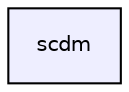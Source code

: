 digraph G {
  compound=true
  node [ fontsize="10", fontname="Helvetica"];
  edge [ labelfontsize="10", labelfontname="Helvetica"];
  dir_37353004f900d523dff4ac6af6d00d07 [shape=box, label="scdm", style="filled", fillcolor="#eeeeff", pencolor="black", URL="dir_37353004f900d523dff4ac6af6d00d07.html"];
}

